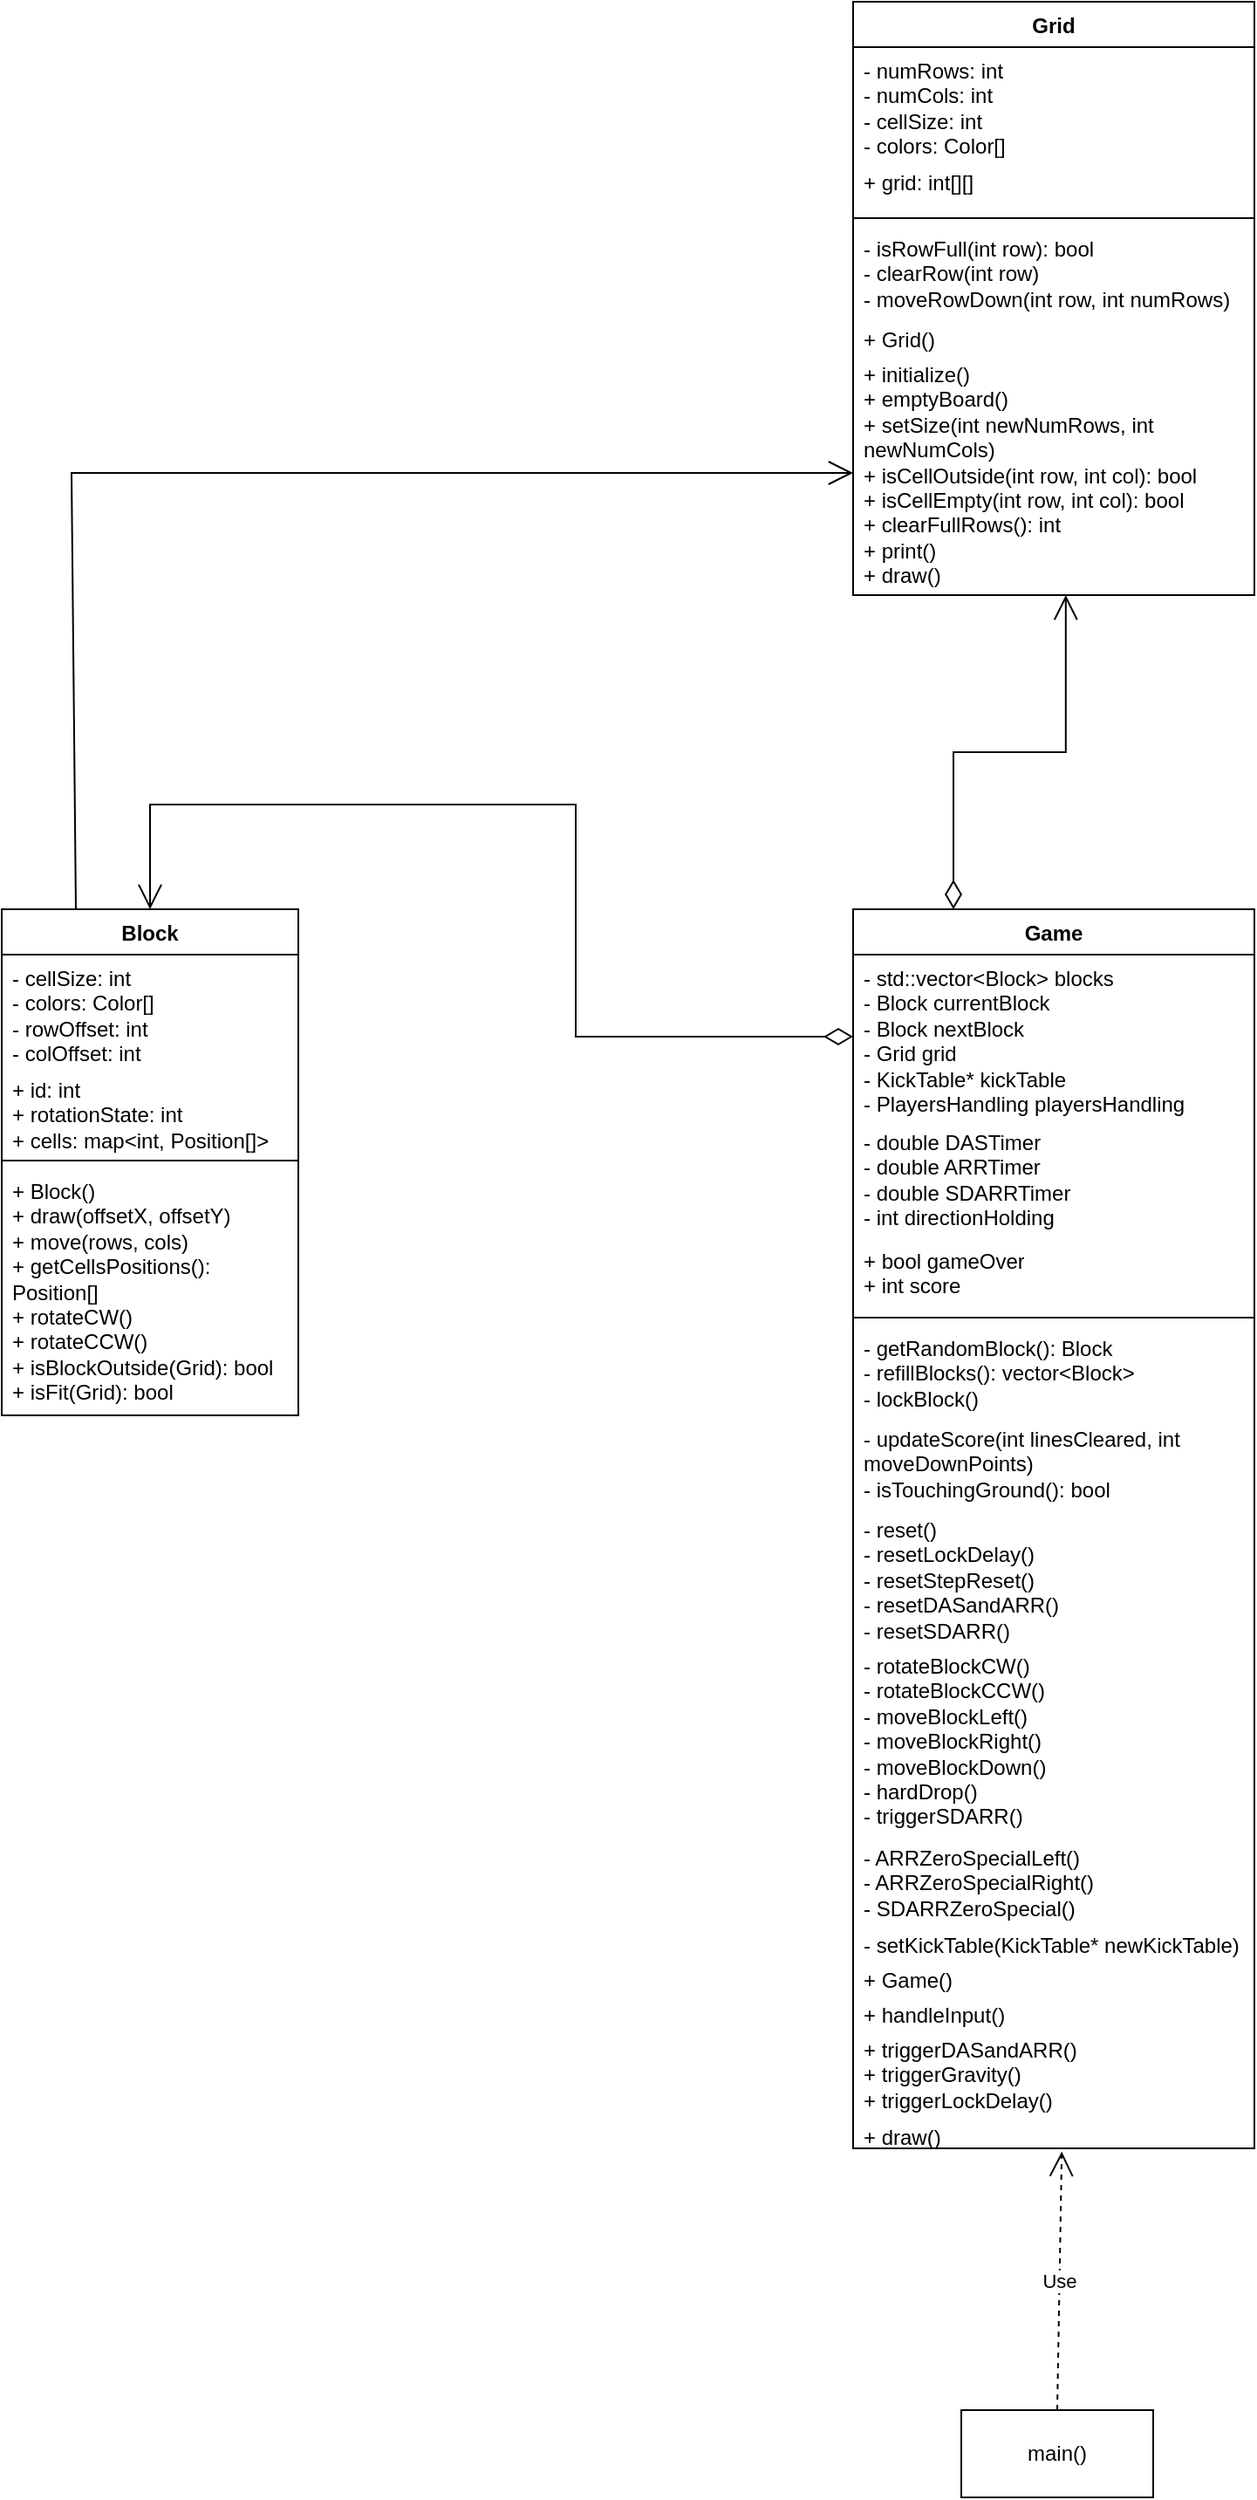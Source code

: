<mxfile version="26.0.5">
  <diagram name="Page-1" id="OrbyFMdgQStsNp6yo2MI">
    <mxGraphModel dx="2245" dy="1789" grid="1" gridSize="10" guides="1" tooltips="1" connect="1" arrows="1" fold="1" page="1" pageScale="1" pageWidth="850" pageHeight="1100" math="0" shadow="0">
      <root>
        <mxCell id="0" />
        <mxCell id="1" parent="0" />
        <mxCell id="KePVMfc950twgNSiHk3p-1" value="main()" style="html=1;whiteSpace=wrap;" vertex="1" parent="1">
          <mxGeometry x="380" y="680" width="110" height="50" as="geometry" />
        </mxCell>
        <mxCell id="KePVMfc950twgNSiHk3p-2" value="Game" style="swimlane;fontStyle=1;align=center;verticalAlign=top;childLayout=stackLayout;horizontal=1;startSize=26;horizontalStack=0;resizeParent=1;resizeParentMax=0;resizeLast=0;collapsible=1;marginBottom=0;whiteSpace=wrap;html=1;" vertex="1" parent="1">
          <mxGeometry x="318" y="-180" width="230" height="710" as="geometry" />
        </mxCell>
        <mxCell id="KePVMfc950twgNSiHk3p-3" value="- std::vector&amp;lt;Block&amp;gt; blocks&lt;div&gt;- Block currentBlock&lt;/div&gt;&lt;div&gt;- Block nextBlock&lt;/div&gt;&lt;div&gt;- Grid grid&lt;/div&gt;&lt;div&gt;- KickTable* kickTable&lt;/div&gt;&lt;div&gt;- PlayersHandling playersHandling&lt;/div&gt;" style="text;strokeColor=none;fillColor=none;align=left;verticalAlign=top;spacingLeft=4;spacingRight=4;overflow=hidden;rotatable=0;points=[[0,0.5],[1,0.5]];portConstraint=eastwest;whiteSpace=wrap;html=1;" vertex="1" parent="KePVMfc950twgNSiHk3p-2">
          <mxGeometry y="26" width="230" height="94" as="geometry" />
        </mxCell>
        <mxCell id="KePVMfc950twgNSiHk3p-12" value="- double DASTimer&lt;div&gt;- double ARRTimer&lt;/div&gt;&lt;div&gt;- double SDARRTimer&lt;/div&gt;&lt;div&gt;- int directionHolding&lt;/div&gt;" style="text;strokeColor=none;fillColor=none;align=left;verticalAlign=top;spacingLeft=4;spacingRight=4;overflow=hidden;rotatable=0;points=[[0,0.5],[1,0.5]];portConstraint=eastwest;whiteSpace=wrap;html=1;" vertex="1" parent="KePVMfc950twgNSiHk3p-2">
          <mxGeometry y="120" width="230" height="68" as="geometry" />
        </mxCell>
        <mxCell id="KePVMfc950twgNSiHk3p-13" value="+ bool gameOver&lt;div&gt;+ int score&lt;/div&gt;" style="text;strokeColor=none;fillColor=none;align=left;verticalAlign=top;spacingLeft=4;spacingRight=4;overflow=hidden;rotatable=0;points=[[0,0.5],[1,0.5]];portConstraint=eastwest;whiteSpace=wrap;html=1;" vertex="1" parent="KePVMfc950twgNSiHk3p-2">
          <mxGeometry y="188" width="230" height="42" as="geometry" />
        </mxCell>
        <mxCell id="KePVMfc950twgNSiHk3p-4" value="" style="line;strokeWidth=1;fillColor=none;align=left;verticalAlign=middle;spacingTop=-1;spacingLeft=3;spacingRight=3;rotatable=0;labelPosition=right;points=[];portConstraint=eastwest;strokeColor=inherit;" vertex="1" parent="KePVMfc950twgNSiHk3p-2">
          <mxGeometry y="230" width="230" height="8" as="geometry" />
        </mxCell>
        <mxCell id="KePVMfc950twgNSiHk3p-5" value="- getRandomBlock(): Block&lt;div&gt;- refillBlocks(): vector&amp;lt;Block&amp;gt;&lt;/div&gt;&lt;div&gt;- lockBlock()&lt;/div&gt;" style="text;strokeColor=none;fillColor=none;align=left;verticalAlign=top;spacingLeft=4;spacingRight=4;overflow=hidden;rotatable=0;points=[[0,0.5],[1,0.5]];portConstraint=eastwest;whiteSpace=wrap;html=1;" vertex="1" parent="KePVMfc950twgNSiHk3p-2">
          <mxGeometry y="238" width="230" height="52" as="geometry" />
        </mxCell>
        <mxCell id="KePVMfc950twgNSiHk3p-14" value="- updateScore(int linesCleared, int moveDownPoints)&lt;div&gt;- isTouchingGround(): bool&lt;/div&gt;" style="text;strokeColor=none;fillColor=none;align=left;verticalAlign=top;spacingLeft=4;spacingRight=4;overflow=hidden;rotatable=0;points=[[0,0.5],[1,0.5]];portConstraint=eastwest;whiteSpace=wrap;html=1;" vertex="1" parent="KePVMfc950twgNSiHk3p-2">
          <mxGeometry y="290" width="230" height="52" as="geometry" />
        </mxCell>
        <mxCell id="KePVMfc950twgNSiHk3p-15" value="- reset()&lt;div&gt;- resetLockDelay()&lt;/div&gt;&lt;div&gt;- resetStepReset()&lt;/div&gt;&lt;div&gt;- resetDASandARR()&lt;/div&gt;&lt;div&gt;- resetSDARR()&lt;/div&gt;" style="text;strokeColor=none;fillColor=none;align=left;verticalAlign=top;spacingLeft=4;spacingRight=4;overflow=hidden;rotatable=0;points=[[0,0.5],[1,0.5]];portConstraint=eastwest;whiteSpace=wrap;html=1;" vertex="1" parent="KePVMfc950twgNSiHk3p-2">
          <mxGeometry y="342" width="230" height="78" as="geometry" />
        </mxCell>
        <mxCell id="KePVMfc950twgNSiHk3p-16" value="- rotateBlockCW()&lt;div&gt;- rotateBlockCCW()&lt;/div&gt;&lt;div&gt;- moveBlockLeft()&lt;/div&gt;&lt;div&gt;- moveBlockRight()&lt;/div&gt;&lt;div&gt;- moveBlockDown()&lt;/div&gt;&lt;div&gt;- hardDrop()&lt;/div&gt;&lt;div&gt;- triggerSDARR()&lt;/div&gt;" style="text;strokeColor=none;fillColor=none;align=left;verticalAlign=top;spacingLeft=4;spacingRight=4;overflow=hidden;rotatable=0;points=[[0,0.5],[1,0.5]];portConstraint=eastwest;whiteSpace=wrap;html=1;" vertex="1" parent="KePVMfc950twgNSiHk3p-2">
          <mxGeometry y="420" width="230" height="110" as="geometry" />
        </mxCell>
        <mxCell id="KePVMfc950twgNSiHk3p-17" value="- ARRZeroSpecialLeft()&lt;div&gt;- ARRZeroSpecialRight()&lt;/div&gt;&lt;div&gt;- SDARRZeroSpecial()&lt;/div&gt;" style="text;strokeColor=none;fillColor=none;align=left;verticalAlign=top;spacingLeft=4;spacingRight=4;overflow=hidden;rotatable=0;points=[[0,0.5],[1,0.5]];portConstraint=eastwest;whiteSpace=wrap;html=1;" vertex="1" parent="KePVMfc950twgNSiHk3p-2">
          <mxGeometry y="530" width="230" height="50" as="geometry" />
        </mxCell>
        <mxCell id="KePVMfc950twgNSiHk3p-18" value="- setKickTable(KickTable* newKickTable)" style="text;strokeColor=none;fillColor=none;align=left;verticalAlign=top;spacingLeft=4;spacingRight=4;overflow=hidden;rotatable=0;points=[[0,0.5],[1,0.5]];portConstraint=eastwest;whiteSpace=wrap;html=1;" vertex="1" parent="KePVMfc950twgNSiHk3p-2">
          <mxGeometry y="580" width="230" height="20" as="geometry" />
        </mxCell>
        <mxCell id="KePVMfc950twgNSiHk3p-36" value="+ Game()" style="text;strokeColor=none;fillColor=none;align=left;verticalAlign=top;spacingLeft=4;spacingRight=4;overflow=hidden;rotatable=0;points=[[0,0.5],[1,0.5]];portConstraint=eastwest;whiteSpace=wrap;html=1;" vertex="1" parent="KePVMfc950twgNSiHk3p-2">
          <mxGeometry y="600" width="230" height="20" as="geometry" />
        </mxCell>
        <mxCell id="KePVMfc950twgNSiHk3p-19" value="+ handleInput()" style="text;strokeColor=none;fillColor=none;align=left;verticalAlign=top;spacingLeft=4;spacingRight=4;overflow=hidden;rotatable=0;points=[[0,0.5],[1,0.5]];portConstraint=eastwest;whiteSpace=wrap;html=1;" vertex="1" parent="KePVMfc950twgNSiHk3p-2">
          <mxGeometry y="620" width="230" height="20" as="geometry" />
        </mxCell>
        <mxCell id="KePVMfc950twgNSiHk3p-20" value="+ triggerDASandARR()&lt;div&gt;+ triggerGravity()&lt;/div&gt;&lt;div&gt;+ triggerLockDelay()&lt;/div&gt;" style="text;strokeColor=none;fillColor=none;align=left;verticalAlign=top;spacingLeft=4;spacingRight=4;overflow=hidden;rotatable=0;points=[[0,0.5],[1,0.5]];portConstraint=eastwest;whiteSpace=wrap;html=1;" vertex="1" parent="KePVMfc950twgNSiHk3p-2">
          <mxGeometry y="640" width="230" height="50" as="geometry" />
        </mxCell>
        <mxCell id="KePVMfc950twgNSiHk3p-21" value="+ draw()" style="text;strokeColor=none;fillColor=none;align=left;verticalAlign=top;spacingLeft=4;spacingRight=4;overflow=hidden;rotatable=0;points=[[0,0.5],[1,0.5]];portConstraint=eastwest;whiteSpace=wrap;html=1;" vertex="1" parent="KePVMfc950twgNSiHk3p-2">
          <mxGeometry y="690" width="230" height="20" as="geometry" />
        </mxCell>
        <mxCell id="KePVMfc950twgNSiHk3p-6" value="Use" style="endArrow=open;endSize=12;dashed=1;html=1;rounded=0;exitX=0.5;exitY=0;exitDx=0;exitDy=0;entryX=0.52;entryY=1.092;entryDx=0;entryDy=0;entryPerimeter=0;" edge="1" parent="1" source="KePVMfc950twgNSiHk3p-1" target="KePVMfc950twgNSiHk3p-21">
          <mxGeometry width="160" relative="1" as="geometry">
            <mxPoint x="320" y="540" as="sourcePoint" />
            <mxPoint x="425" y="550" as="targetPoint" />
          </mxGeometry>
        </mxCell>
        <mxCell id="KePVMfc950twgNSiHk3p-22" value="Block" style="swimlane;fontStyle=1;align=center;verticalAlign=top;childLayout=stackLayout;horizontal=1;startSize=26;horizontalStack=0;resizeParent=1;resizeParentMax=0;resizeLast=0;collapsible=1;marginBottom=0;whiteSpace=wrap;html=1;" vertex="1" parent="1">
          <mxGeometry x="-170" y="-180" width="170" height="290" as="geometry" />
        </mxCell>
        <mxCell id="KePVMfc950twgNSiHk3p-23" value="- cellSize: int&lt;div&gt;- colors: Color[]&lt;/div&gt;&lt;div&gt;- rowOffset: int&lt;/div&gt;&lt;div&gt;- colOffset: int&lt;/div&gt;" style="text;strokeColor=none;fillColor=none;align=left;verticalAlign=top;spacingLeft=4;spacingRight=4;overflow=hidden;rotatable=0;points=[[0,0.5],[1,0.5]];portConstraint=eastwest;whiteSpace=wrap;html=1;" vertex="1" parent="KePVMfc950twgNSiHk3p-22">
          <mxGeometry y="26" width="170" height="64" as="geometry" />
        </mxCell>
        <mxCell id="KePVMfc950twgNSiHk3p-26" value="+ id: int&lt;div&gt;+ rotationState: int&lt;/div&gt;&lt;div&gt;+ cells: map&amp;lt;int, Position[]&amp;gt;&lt;/div&gt;" style="text;strokeColor=none;fillColor=none;align=left;verticalAlign=top;spacingLeft=4;spacingRight=4;overflow=hidden;rotatable=0;points=[[0,0.5],[1,0.5]];portConstraint=eastwest;whiteSpace=wrap;html=1;" vertex="1" parent="KePVMfc950twgNSiHk3p-22">
          <mxGeometry y="90" width="170" height="50" as="geometry" />
        </mxCell>
        <mxCell id="KePVMfc950twgNSiHk3p-24" value="" style="line;strokeWidth=1;fillColor=none;align=left;verticalAlign=middle;spacingTop=-1;spacingLeft=3;spacingRight=3;rotatable=0;labelPosition=right;points=[];portConstraint=eastwest;strokeColor=inherit;" vertex="1" parent="KePVMfc950twgNSiHk3p-22">
          <mxGeometry y="140" width="170" height="8" as="geometry" />
        </mxCell>
        <mxCell id="KePVMfc950twgNSiHk3p-25" value="+ Block()&lt;div&gt;+ draw(offsetX, offsetY)&lt;/div&gt;&lt;div&gt;+ move(rows, cols)&lt;/div&gt;&lt;div&gt;+ getCellsPositions(): Position[]&lt;/div&gt;&lt;div&gt;+ rotateCW()&lt;/div&gt;&lt;div&gt;+ rotateCCW()&lt;/div&gt;&lt;div&gt;+ isBlockOutside(Grid): bool&lt;/div&gt;&lt;div&gt;+ isFit(Grid): bool&lt;/div&gt;" style="text;strokeColor=none;fillColor=none;align=left;verticalAlign=top;spacingLeft=4;spacingRight=4;overflow=hidden;rotatable=0;points=[[0,0.5],[1,0.5]];portConstraint=eastwest;whiteSpace=wrap;html=1;" vertex="1" parent="KePVMfc950twgNSiHk3p-22">
          <mxGeometry y="148" width="170" height="142" as="geometry" />
        </mxCell>
        <mxCell id="KePVMfc950twgNSiHk3p-28" value="" style="endArrow=open;html=1;endSize=12;startArrow=diamondThin;startSize=14;startFill=0;edgeStyle=orthogonalEdgeStyle;align=left;verticalAlign=bottom;rounded=0;exitX=0;exitY=0.5;exitDx=0;exitDy=0;entryX=0.5;entryY=0;entryDx=0;entryDy=0;" edge="1" parent="1" source="KePVMfc950twgNSiHk3p-3" target="KePVMfc950twgNSiHk3p-22">
          <mxGeometry x="-1" y="3" relative="1" as="geometry">
            <mxPoint x="20" y="-100" as="sourcePoint" />
            <mxPoint x="180" y="-100" as="targetPoint" />
            <Array as="points">
              <mxPoint x="159" y="-107" />
              <mxPoint x="159" y="-240" />
              <mxPoint x="-85" y="-240" />
            </Array>
          </mxGeometry>
        </mxCell>
        <mxCell id="KePVMfc950twgNSiHk3p-29" value="Grid" style="swimlane;fontStyle=1;align=center;verticalAlign=top;childLayout=stackLayout;horizontal=1;startSize=26;horizontalStack=0;resizeParent=1;resizeParentMax=0;resizeLast=0;collapsible=1;marginBottom=0;whiteSpace=wrap;html=1;" vertex="1" parent="1">
          <mxGeometry x="318" y="-700" width="230" height="340" as="geometry" />
        </mxCell>
        <mxCell id="KePVMfc950twgNSiHk3p-30" value="- numRows: int&lt;div&gt;- numCols: int&lt;/div&gt;&lt;div&gt;- cellSize: int&lt;/div&gt;&lt;div&gt;- colors: Color[]&lt;/div&gt;" style="text;strokeColor=none;fillColor=none;align=left;verticalAlign=top;spacingLeft=4;spacingRight=4;overflow=hidden;rotatable=0;points=[[0,0.5],[1,0.5]];portConstraint=eastwest;whiteSpace=wrap;html=1;" vertex="1" parent="KePVMfc950twgNSiHk3p-29">
          <mxGeometry y="26" width="230" height="64" as="geometry" />
        </mxCell>
        <mxCell id="KePVMfc950twgNSiHk3p-34" value="+ grid: int[][]" style="text;strokeColor=none;fillColor=none;align=left;verticalAlign=top;spacingLeft=4;spacingRight=4;overflow=hidden;rotatable=0;points=[[0,0.5],[1,0.5]];portConstraint=eastwest;whiteSpace=wrap;html=1;" vertex="1" parent="KePVMfc950twgNSiHk3p-29">
          <mxGeometry y="90" width="230" height="30" as="geometry" />
        </mxCell>
        <mxCell id="KePVMfc950twgNSiHk3p-32" value="" style="line;strokeWidth=1;fillColor=none;align=left;verticalAlign=middle;spacingTop=-1;spacingLeft=3;spacingRight=3;rotatable=0;labelPosition=right;points=[];portConstraint=eastwest;strokeColor=inherit;" vertex="1" parent="KePVMfc950twgNSiHk3p-29">
          <mxGeometry y="120" width="230" height="8" as="geometry" />
        </mxCell>
        <mxCell id="KePVMfc950twgNSiHk3p-33" value="- isRowFull(int row): bool&lt;div&gt;- clearRow(int row)&lt;/div&gt;&lt;div&gt;- moveRowDown(int row, int numRows)&lt;/div&gt;" style="text;strokeColor=none;fillColor=none;align=left;verticalAlign=top;spacingLeft=4;spacingRight=4;overflow=hidden;rotatable=0;points=[[0,0.5],[1,0.5]];portConstraint=eastwest;whiteSpace=wrap;html=1;" vertex="1" parent="KePVMfc950twgNSiHk3p-29">
          <mxGeometry y="128" width="230" height="52" as="geometry" />
        </mxCell>
        <mxCell id="KePVMfc950twgNSiHk3p-35" value="&lt;div&gt;+ Grid()&lt;/div&gt;" style="text;strokeColor=none;fillColor=none;align=left;verticalAlign=top;spacingLeft=4;spacingRight=4;overflow=hidden;rotatable=0;points=[[0,0.5],[1,0.5]];portConstraint=eastwest;whiteSpace=wrap;html=1;" vertex="1" parent="KePVMfc950twgNSiHk3p-29">
          <mxGeometry y="180" width="230" height="20" as="geometry" />
        </mxCell>
        <mxCell id="KePVMfc950twgNSiHk3p-37" value="&lt;div&gt;+ initialize()&lt;/div&gt;&lt;div&gt;+ emptyBoard()&lt;/div&gt;&lt;div&gt;+ setSize(int newNumRows, int newNumCols)&lt;/div&gt;&lt;div&gt;+ isCellOutside(int row, int col): bool&lt;/div&gt;&lt;div&gt;+ isCellEmpty(int row, int col): bool&lt;/div&gt;&lt;div&gt;+ clearFullRows(): int&lt;/div&gt;&lt;div&gt;+ print()&lt;/div&gt;&lt;div&gt;+ draw()&lt;/div&gt;" style="text;strokeColor=none;fillColor=none;align=left;verticalAlign=top;spacingLeft=4;spacingRight=4;overflow=hidden;rotatable=0;points=[[0,0.5],[1,0.5]];portConstraint=eastwest;whiteSpace=wrap;html=1;" vertex="1" parent="KePVMfc950twgNSiHk3p-29">
          <mxGeometry y="200" width="230" height="140" as="geometry" />
        </mxCell>
        <mxCell id="KePVMfc950twgNSiHk3p-38" value="" style="endArrow=open;html=1;endSize=12;startArrow=diamondThin;startSize=14;startFill=0;edgeStyle=orthogonalEdgeStyle;align=left;verticalAlign=bottom;rounded=0;exitX=0.25;exitY=0;exitDx=0;exitDy=0;entryX=0.53;entryY=1;entryDx=0;entryDy=0;entryPerimeter=0;" edge="1" parent="1" source="KePVMfc950twgNSiHk3p-2" target="KePVMfc950twgNSiHk3p-37">
          <mxGeometry x="-1" y="3" relative="1" as="geometry">
            <mxPoint x="30" y="-350" as="sourcePoint" />
            <mxPoint x="190" y="-350" as="targetPoint" />
          </mxGeometry>
        </mxCell>
        <mxCell id="KePVMfc950twgNSiHk3p-39" value="" style="endArrow=open;endFill=1;endSize=12;html=1;rounded=0;exitX=0.25;exitY=0;exitDx=0;exitDy=0;entryX=0;entryY=0.5;entryDx=0;entryDy=0;" edge="1" parent="1" source="KePVMfc950twgNSiHk3p-22" target="KePVMfc950twgNSiHk3p-37">
          <mxGeometry width="160" relative="1" as="geometry">
            <mxPoint x="-200" y="-330" as="sourcePoint" />
            <mxPoint x="-40" y="-330" as="targetPoint" />
            <Array as="points">
              <mxPoint x="-130" y="-430" />
            </Array>
          </mxGeometry>
        </mxCell>
      </root>
    </mxGraphModel>
  </diagram>
</mxfile>
